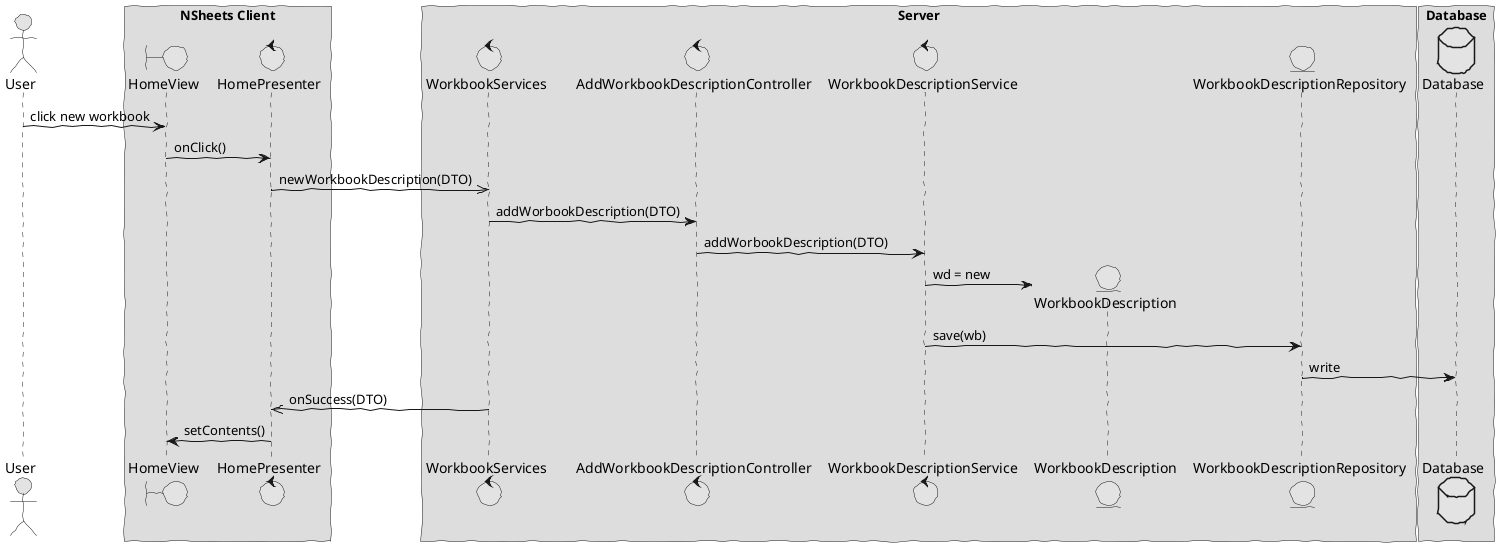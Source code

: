 @startuml  design2.png
skinparam handwritten true
skinparam monochrome true
skinparam packageStyle rect
skinparam defaultFontName FG Virgil
skinparam shadowing false

actor User
boundary HomeView
control HomePresenter
control WorkbookServices
control AddWorkbookDescriptionController
control WorkbookDescriptionService
entity WorkbookDescriptionRepository
entity WorkbookDescription
database Database 

box "NSheets Client"
participant HomeView
participant HomePresenter 
end box
 
box "Server"
participant WorkbookServices
participant AddWorkbookDescriptionController
participant WorkbookDescriptionService
participant WorkbookDescription
participant WorkbookDescriptionRepository
end box

box "Database"
participant Database
end box

User -> HomeView : click new workbook
HomeView -> HomePresenter : onClick()
HomePresenter ->> WorkbookServices : newWorkbookDescription(DTO)
WorkbookServices -> AddWorkbookDescriptionController : addWorbookDescription(DTO)
AddWorkbookDescriptionController -> WorkbookDescriptionService : addWorbookDescription(DTO)
create WorkbookDescription
WorkbookDescriptionService -> WorkbookDescription : wd = new
WorkbookDescriptionService -> WorkbookDescriptionRepository : save(wb)
WorkbookDescriptionRepository -> Database : write
WorkbookServices ->> HomePresenter : onSuccess(DTO) 
HomePresenter -> HomeView : setContents()

@enduml